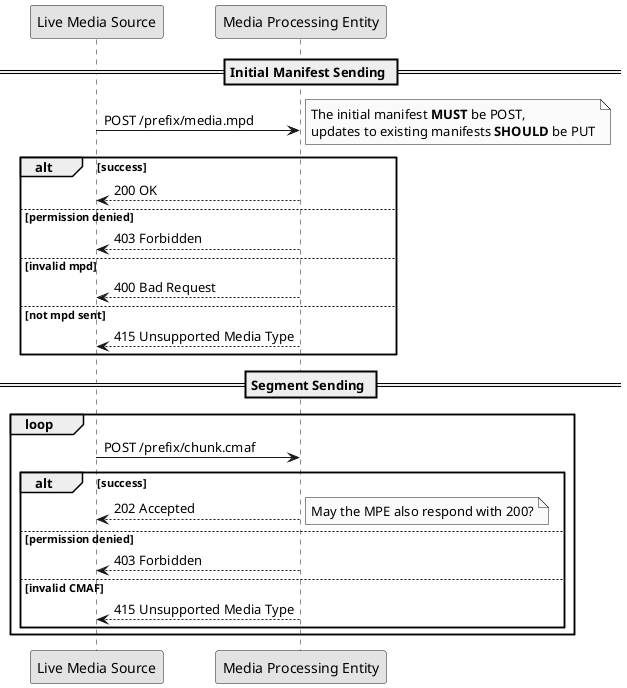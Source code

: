 @startuml

skinparam monochrome true
skinparam shadowing false

participant "Live Media Source" as Encoder
participant "Media Processing Entity" as Packager

== Initial Manifest Sending ==

Encoder -> Packager: POST /prefix/media.mpd
note right
    The initial manifest <b>MUST</b> be POST,
    updates to existing manifests <b>SHOULD</b> be PUT
end note

alt success
    Packager --> Encoder: 200 OK
else permission denied
    Packager --> Encoder: 403 Forbidden
else invalid mpd
    Packager --> Encoder: 400 Bad Request
else not mpd sent
    Packager --> Encoder: 415 Unsupported Media Type
end

== Segment Sending ==

loop

    Encoder -> Packager: POST /prefix/chunk.cmaf

    alt success
        Packager --> Encoder: 202 Accepted
        note right
            May the MPE also respond with 200?
        end note
    else permission denied
        Packager --> Encoder: 403 Forbidden
    else invalid CMAF
            Packager --> Encoder: 415 Unsupported Media Type
    end

end

@enduml